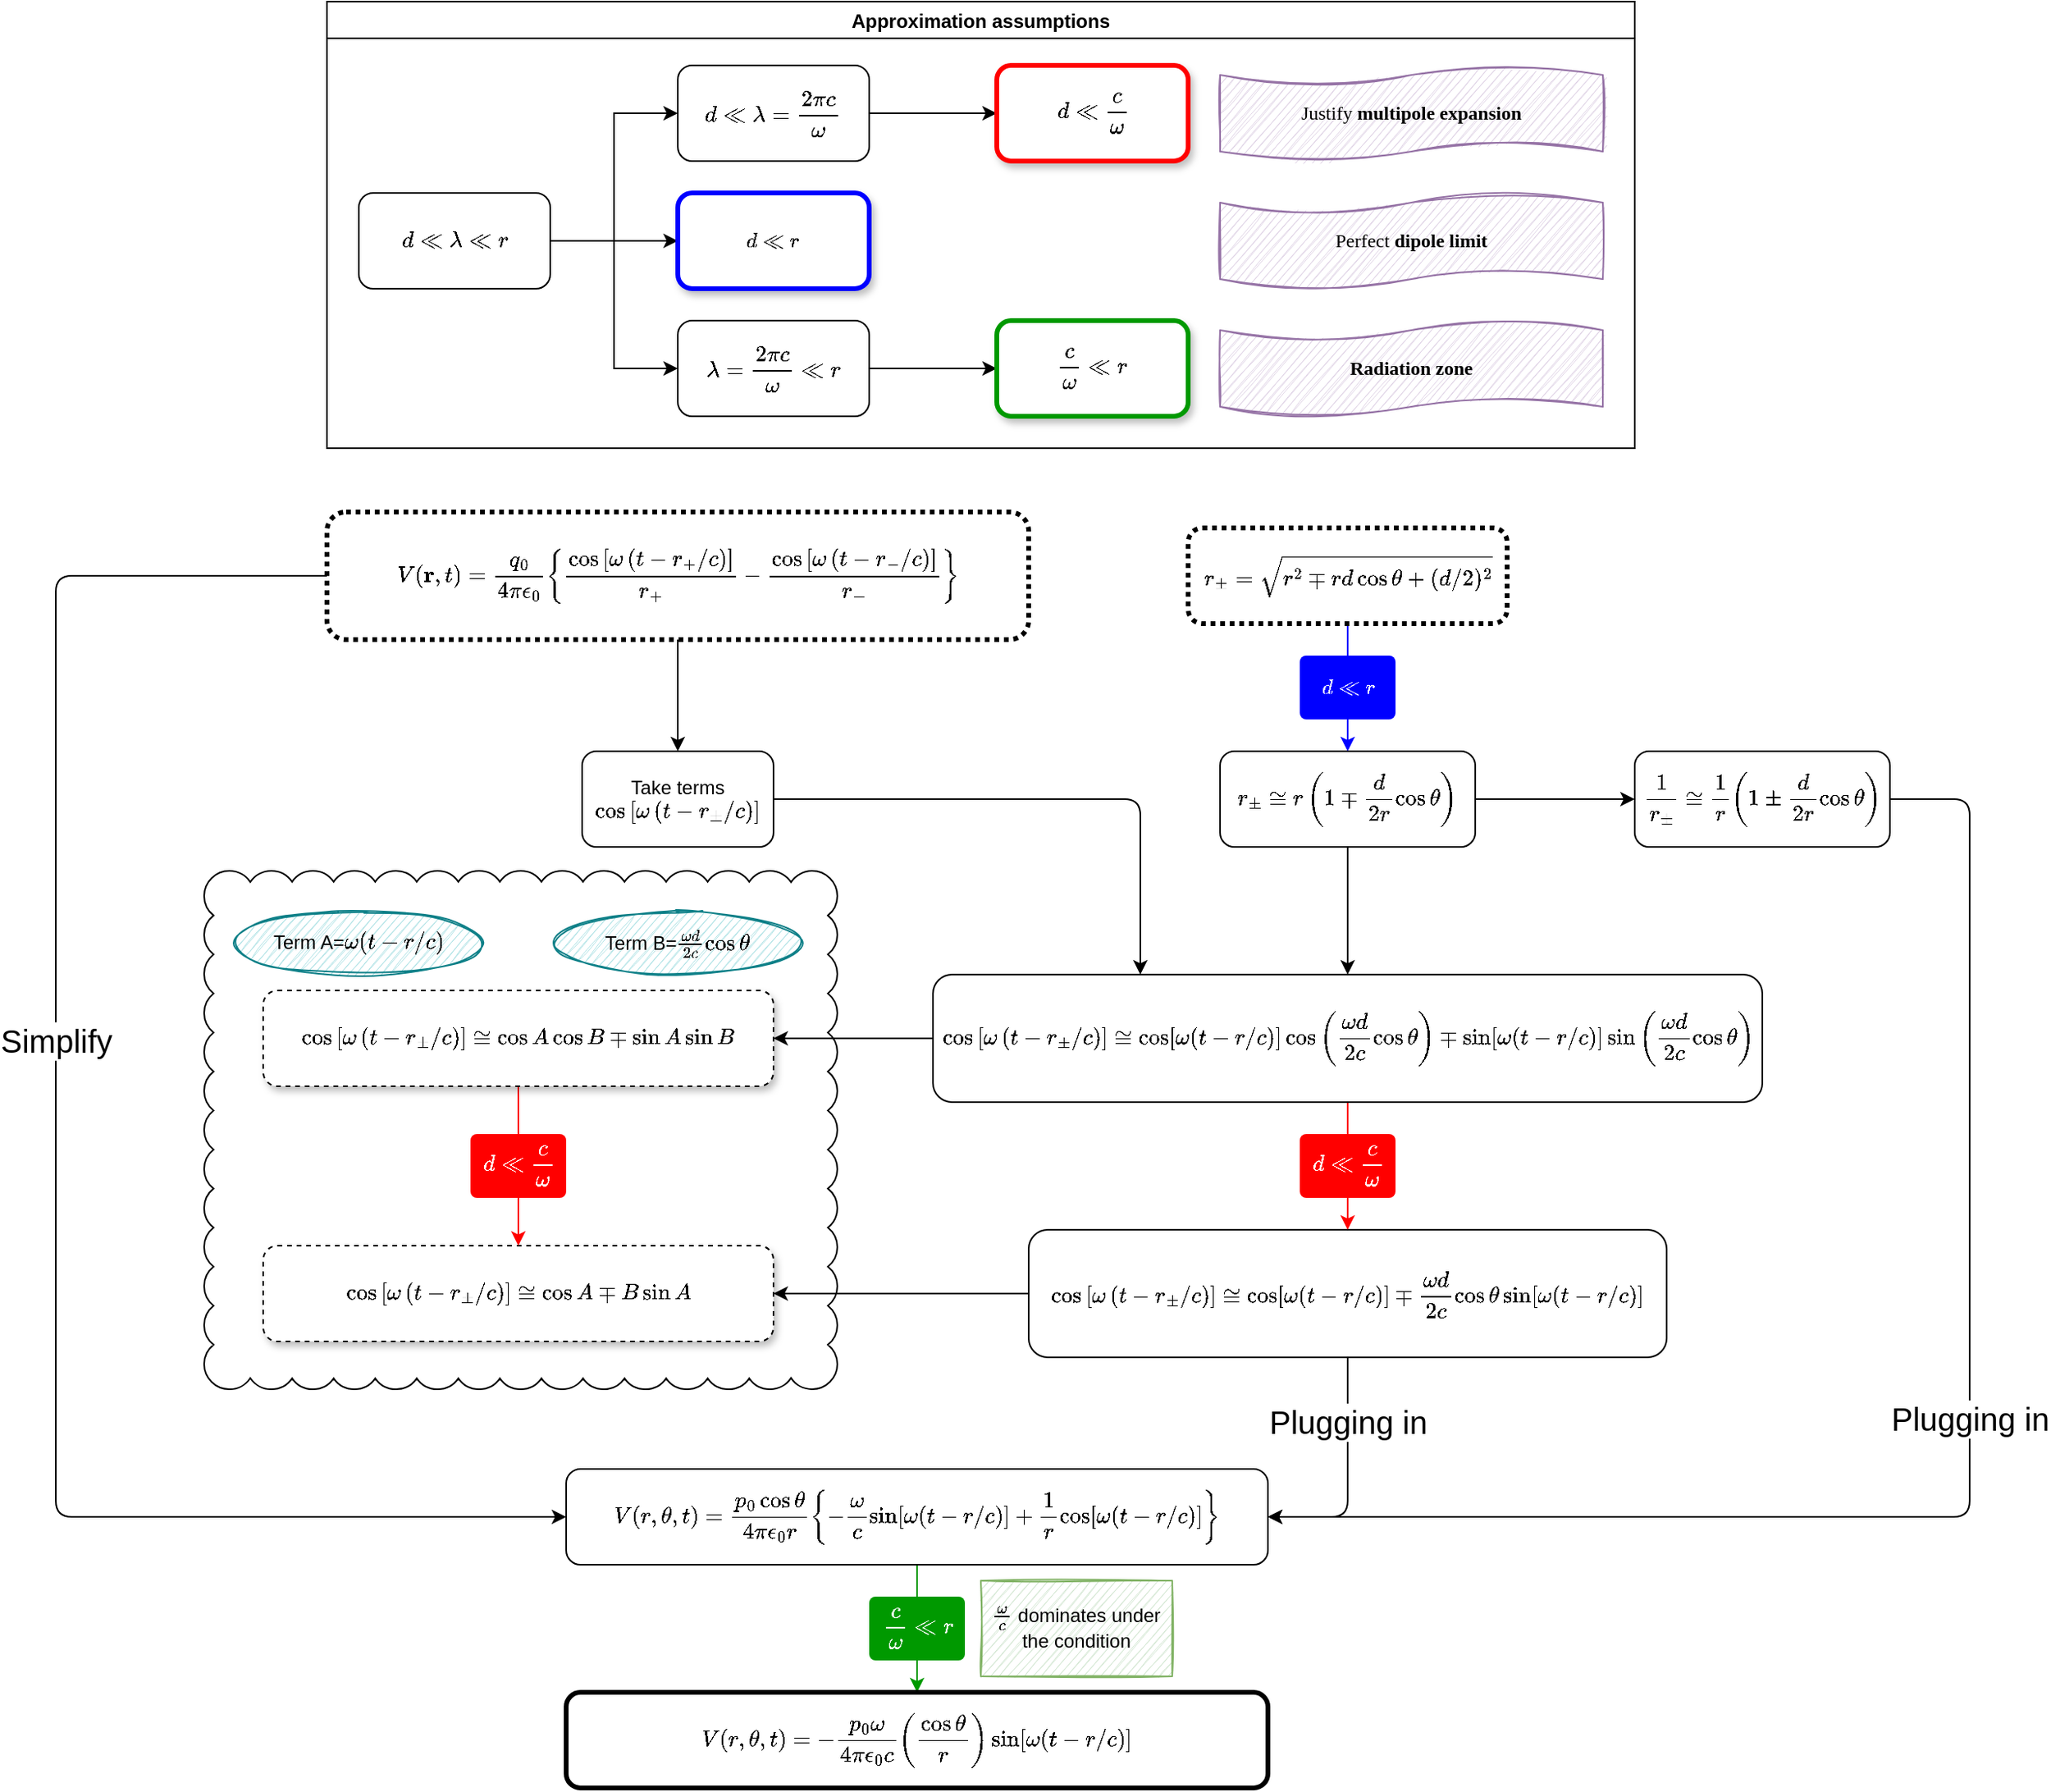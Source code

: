 <mxfile version="14.5.6" type="device"><diagram id="zrVul62lJx-7S8IOdKE7" name="Page-1"><mxGraphModel dx="924" dy="723" grid="1" gridSize="10" guides="1" tooltips="1" connect="1" arrows="1" fold="1" page="1" pageScale="1" pageWidth="827" pageHeight="1169" math="1" shadow="0"><root><mxCell id="0"/><mxCell id="1" parent="0"/><mxCell id="oBxZZGVOkpx9dGF-wP_h-3" value="" style="edgeStyle=orthogonalEdgeStyle;rounded=1;orthogonalLoop=1;jettySize=auto;html=1;fontFamily=Helvetica;fontColor=#FFFFFF;strokeColor=#0000FF;" parent="1" source="22mRr9LrkOmygqobC0lC-5" target="22mRr9LrkOmygqobC0lC-7" edge="1"><mxGeometry relative="1" as="geometry"/></mxCell><mxCell id="22mRr9LrkOmygqobC0lC-5" value="$$r_{\pm}=\sqrt{r^{2} \mp r d \cos \theta+(d / 2)^{2}}$$" style="rounded=1;whiteSpace=wrap;html=1;strokeWidth=3;dashed=1;dashPattern=1 1;" parent="1" vertex="1"><mxGeometry x="910" y="370" width="200" height="60" as="geometry"/></mxCell><mxCell id="oBxZZGVOkpx9dGF-wP_h-15" value="" style="edgeStyle=orthogonalEdgeStyle;rounded=1;orthogonalLoop=1;jettySize=auto;html=1;strokeColor=#000000;fontFamily=Helvetica;fontColor=#FFFFFF;" parent="1" source="22mRr9LrkOmygqobC0lC-6" target="oBxZZGVOkpx9dGF-wP_h-14" edge="1"><mxGeometry relative="1" as="geometry"/></mxCell><mxCell id="oBxZZGVOkpx9dGF-wP_h-31" style="edgeStyle=orthogonalEdgeStyle;rounded=1;orthogonalLoop=1;jettySize=auto;html=1;entryX=0;entryY=0.5;entryDx=0;entryDy=0;strokeColor=#000000;fontFamily=Helvetica;fontColor=#FF0000;" parent="1" source="22mRr9LrkOmygqobC0lC-6" target="22mRr9LrkOmygqobC0lC-15" edge="1"><mxGeometry relative="1" as="geometry"><Array as="points"><mxPoint x="200" y="400"/><mxPoint x="200" y="990"/></Array></mxGeometry></mxCell><mxCell id="oBxZZGVOkpx9dGF-wP_h-32" value="Simplify" style="edgeLabel;html=1;align=center;verticalAlign=middle;resizable=0;points=[];fontFamily=Helvetica;fontSize=20;" parent="oBxZZGVOkpx9dGF-wP_h-31" vertex="1" connectable="0"><mxGeometry x="-0.248" relative="1" as="geometry"><mxPoint y="54.48" as="offset"/></mxGeometry></mxCell><mxCell id="22mRr9LrkOmygqobC0lC-6" value="$$V(\mathbf{r}, t)=\frac{q_{0}&lt;br&gt;}{4 \pi \epsilon_{0}}\left\{\frac{\cos \left[\omega\left(t-r_{+} / c\right)\right]}{r_{+}}-\frac{\cos \left[\omega\left(t-r_{-} / c\right)\right]}{r_{-}}\right\}$$" style="rounded=1;whiteSpace=wrap;html=1;strokeWidth=3;dashed=1;dashPattern=1 1;" parent="1" vertex="1"><mxGeometry x="370" y="360" width="440" height="80" as="geometry"/></mxCell><mxCell id="oBxZZGVOkpx9dGF-wP_h-13" value="" style="edgeStyle=orthogonalEdgeStyle;rounded=1;orthogonalLoop=1;jettySize=auto;html=1;fontFamily=Helvetica;fontColor=#FFFFFF;" parent="1" source="22mRr9LrkOmygqobC0lC-7" target="oBxZZGVOkpx9dGF-wP_h-12" edge="1"><mxGeometry relative="1" as="geometry"/></mxCell><mxCell id="oBxZZGVOkpx9dGF-wP_h-29" value="" style="edgeStyle=orthogonalEdgeStyle;rounded=1;orthogonalLoop=1;jettySize=auto;html=1;fontFamily=Helvetica;fontColor=#FF0000;" parent="1" source="22mRr9LrkOmygqobC0lC-7" target="oBxZZGVOkpx9dGF-wP_h-28" edge="1"><mxGeometry relative="1" as="geometry"/></mxCell><mxCell id="22mRr9LrkOmygqobC0lC-7" value="$$r_{\pm} \cong r\left(1 \mp \frac{d}{2 r} \cos \theta\right)$$" style="rounded=1;whiteSpace=wrap;html=1;" parent="1" vertex="1"><mxGeometry x="930" y="510" width="160" height="60" as="geometry"/></mxCell><mxCell id="22mRr9LrkOmygqobC0lC-11" value="Term B=\(\frac{\omega d}{2 c} \cos \theta\)" style="ellipse;whiteSpace=wrap;html=1;sketch=1;shadow=0;fillColor=#b0e3e6;strokeColor=#0e8088;" parent="1" vertex="1"><mxGeometry x="510" y="610" width="160" height="40" as="geometry"/></mxCell><mxCell id="22mRr9LrkOmygqobC0lC-12" value="Term A=\(\omega(t-r / c)&lt;br&gt;\)" style="ellipse;whiteSpace=wrap;html=1;sketch=1;shadow=0;fillColor=#b0e3e6;strokeColor=#0e8088;" parent="1" vertex="1"><mxGeometry x="310" y="610" width="160" height="40" as="geometry"/></mxCell><mxCell id="oBxZZGVOkpx9dGF-wP_h-33" value="" style="edgeStyle=orthogonalEdgeStyle;rounded=1;orthogonalLoop=1;jettySize=auto;html=1;fontFamily=Helvetica;fontSize=20;fontColor=#000000;strokeColor=#009900;" parent="1" source="22mRr9LrkOmygqobC0lC-15" target="22mRr9LrkOmygqobC0lC-22" edge="1"><mxGeometry relative="1" as="geometry"/></mxCell><mxCell id="22mRr9LrkOmygqobC0lC-15" value="$$V(r, \theta, t)=\frac{p_{0} \cos \theta}{4 \pi \epsilon_{0} r}\left\{-\frac{\omega}{c} \sin [\omega(t-r / c)]+\frac{1}{r} \cos [\omega(t-r / c)]\right\}$$" style="rounded=1;whiteSpace=wrap;html=1;shadow=0;sketch=0;strokeWidth=1;perimeterSpacing=0;" parent="1" vertex="1"><mxGeometry x="520" y="960" width="440" height="60" as="geometry"/></mxCell><mxCell id="oBxZZGVOkpx9dGF-wP_h-25" style="edgeStyle=orthogonalEdgeStyle;rounded=1;orthogonalLoop=1;jettySize=auto;html=1;entryX=1;entryY=0.5;entryDx=0;entryDy=0;strokeColor=#000000;fontFamily=Helvetica;fontColor=#FFFFFF;" parent="1" source="22mRr9LrkOmygqobC0lC-19" target="22mRr9LrkOmygqobC0lC-20" edge="1"><mxGeometry relative="1" as="geometry"/></mxCell><mxCell id="oBxZZGVOkpx9dGF-wP_h-34" style="edgeStyle=orthogonalEdgeStyle;rounded=1;orthogonalLoop=1;jettySize=auto;html=1;entryX=1;entryY=0.5;entryDx=0;entryDy=0;fontFamily=Helvetica;fontSize=20;fontColor=#000000;" parent="1" source="22mRr9LrkOmygqobC0lC-19" target="22mRr9LrkOmygqobC0lC-15" edge="1"><mxGeometry relative="1" as="geometry"/></mxCell><mxCell id="oBxZZGVOkpx9dGF-wP_h-35" value="Plugging in" style="edgeLabel;html=1;align=center;verticalAlign=middle;resizable=0;points=[];fontSize=20;fontFamily=Helvetica;fontColor=#000000;" parent="oBxZZGVOkpx9dGF-wP_h-34" vertex="1" connectable="0"><mxGeometry x="-0.219" y="-2" relative="1" as="geometry"><mxPoint x="2" y="-18.33" as="offset"/></mxGeometry></mxCell><mxCell id="22mRr9LrkOmygqobC0lC-19" value="$$\cos \left[\omega\left(t-r_{\pm} / c\right)\right] \cong \cos [\omega(t-r / c)] \mp \frac{\omega d}{2 c} \cos \theta \sin [\omega(t-r / c)]$$" style="rounded=1;whiteSpace=wrap;html=1;shadow=0;sketch=0;" parent="1" vertex="1"><mxGeometry x="810" y="810" width="400" height="80" as="geometry"/></mxCell><mxCell id="22mRr9LrkOmygqobC0lC-20" value="$$\cos \left[\omega\left(t-r_{\pm} / c\right)\right]\cong&lt;br&gt;\cos A \mp B\sin A$$" style="rounded=1;whiteSpace=wrap;html=1;shadow=1;sketch=0;dashed=1;" parent="1" vertex="1"><mxGeometry x="330" y="820" width="320" height="60" as="geometry"/></mxCell><mxCell id="22mRr9LrkOmygqobC0lC-22" value="$$V(r, \theta, t)=-\frac{p_{0} \omega}{4 \pi \epsilon_{0} c}\left(\frac{\cos \theta}{r}\right) \sin [\omega(t-r / c)]$$" style="rounded=1;whiteSpace=wrap;html=1;shadow=0;sketch=0;strokeWidth=3;" parent="1" vertex="1"><mxGeometry x="520" y="1100" width="440" height="60" as="geometry"/></mxCell><mxCell id="22mRr9LrkOmygqobC0lC-43" value="" style="edgeStyle=orthogonalEdgeStyle;rounded=0;orthogonalLoop=1;jettySize=auto;html=1;entryX=0;entryY=0.5;entryDx=0;entryDy=0;" parent="1" source="22mRr9LrkOmygqobC0lC-23" target="22mRr9LrkOmygqobC0lC-50" edge="1"><mxGeometry relative="1" as="geometry"><mxPoint x="590" y="190" as="targetPoint"/></mxGeometry></mxCell><mxCell id="22mRr9LrkOmygqobC0lC-48" style="edgeStyle=orthogonalEdgeStyle;rounded=0;orthogonalLoop=1;jettySize=auto;html=1;entryX=0;entryY=0.5;entryDx=0;entryDy=0;" parent="1" source="22mRr9LrkOmygqobC0lC-23" target="22mRr9LrkOmygqobC0lC-47" edge="1"><mxGeometry relative="1" as="geometry"/></mxCell><mxCell id="22mRr9LrkOmygqobC0lC-49" style="edgeStyle=orthogonalEdgeStyle;rounded=0;orthogonalLoop=1;jettySize=auto;html=1;entryX=0;entryY=0.5;entryDx=0;entryDy=0;" parent="1" source="22mRr9LrkOmygqobC0lC-23" target="22mRr9LrkOmygqobC0lC-46" edge="1"><mxGeometry relative="1" as="geometry"/></mxCell><mxCell id="22mRr9LrkOmygqobC0lC-23" value="$$d \ll \lambda \ll r$$" style="rounded=1;whiteSpace=wrap;html=1;shadow=0;sketch=0;" parent="1" vertex="1"><mxGeometry x="390" y="160" width="120" height="60" as="geometry"/></mxCell><mxCell id="22mRr9LrkOmygqobC0lC-54" value="" style="edgeStyle=orthogonalEdgeStyle;rounded=0;orthogonalLoop=1;jettySize=auto;html=1;" parent="1" source="22mRr9LrkOmygqobC0lC-46" target="22mRr9LrkOmygqobC0lC-53" edge="1"><mxGeometry relative="1" as="geometry"/></mxCell><mxCell id="22mRr9LrkOmygqobC0lC-46" value="$$\lambda=\frac{2\pi c}{\omega}\ll r$$" style="whiteSpace=wrap;html=1;rounded=1;shadow=0;sketch=0;" parent="1" vertex="1"><mxGeometry x="590" y="240" width="120" height="60" as="geometry"/></mxCell><mxCell id="22mRr9LrkOmygqobC0lC-52" value="" style="edgeStyle=orthogonalEdgeStyle;rounded=0;orthogonalLoop=1;jettySize=auto;html=1;" parent="1" source="22mRr9LrkOmygqobC0lC-47" target="22mRr9LrkOmygqobC0lC-51" edge="1"><mxGeometry relative="1" as="geometry"/></mxCell><mxCell id="22mRr9LrkOmygqobC0lC-47" value="$$d \ll \lambda=\frac{2\pi c}{\omega}$$" style="whiteSpace=wrap;html=1;rounded=1;shadow=0;sketch=0;" parent="1" vertex="1"><mxGeometry x="590" y="80" width="120" height="60" as="geometry"/></mxCell><mxCell id="22mRr9LrkOmygqobC0lC-50" value="&lt;span style=&quot;font-size: 11px&quot;&gt;$$d\ll r$$&lt;/span&gt;" style="whiteSpace=wrap;html=1;rounded=1;shadow=1;sketch=0;glass=0;strokeWidth=3;backgroundOutline=0;resizeWidth=0;strokeColor=#0000FF;" parent="1" vertex="1"><mxGeometry x="590" y="160" width="120" height="60" as="geometry"/></mxCell><mxCell id="22mRr9LrkOmygqobC0lC-51" value="&lt;span&gt;$$d \ll\frac{c}{\omega}$$&lt;/span&gt;" style="whiteSpace=wrap;html=1;rounded=1;shadow=1;sketch=0;strokeWidth=3;strokeColor=#FF0000;" parent="1" vertex="1"><mxGeometry x="790" y="80" width="120" height="60" as="geometry"/></mxCell><mxCell id="22mRr9LrkOmygqobC0lC-53" value="&lt;span&gt;$$\frac{c}{\omega}\ll r$$&lt;/span&gt;" style="whiteSpace=wrap;html=1;rounded=1;shadow=1;sketch=0;strokeWidth=3;strokeColor=#009900;" parent="1" vertex="1"><mxGeometry x="790" y="240" width="120" height="60" as="geometry"/></mxCell><mxCell id="22mRr9LrkOmygqobC0lC-55" value="Approximation assumptions" style="swimlane;shadow=0;glass=0;rounded=0;sketch=0;labelBackgroundColor=none;labelBorderColor=none;fontFamily=Helvetica;" parent="1" vertex="1"><mxGeometry x="370" y="40" width="820" height="280" as="geometry"><mxRectangle x="60" y="40" width="190" height="23" as="alternateBounds"/></mxGeometry></mxCell><mxCell id="22mRr9LrkOmygqobC0lC-56" value="Justify&amp;nbsp;&lt;b&gt;multipole expansion&lt;/b&gt;" style="shape=tape;whiteSpace=wrap;html=1;rounded=0;shadow=0;glass=0;labelBackgroundColor=none;sketch=1;fontFamily=Lucida Console;size=0.2;fillColor=#e1d5e7;strokeColor=#9673a6;" parent="22mRr9LrkOmygqobC0lC-55" vertex="1"><mxGeometry x="560" y="40" width="240" height="60" as="geometry"/></mxCell><mxCell id="22mRr9LrkOmygqobC0lC-62" value="Perfect &lt;b&gt;dipole limit&lt;/b&gt;" style="shape=tape;whiteSpace=wrap;html=1;rounded=0;shadow=0;glass=0;labelBackgroundColor=none;sketch=1;fontFamily=Lucida Console;size=0.2;fillColor=#e1d5e7;strokeColor=#9673a6;" parent="22mRr9LrkOmygqobC0lC-55" vertex="1"><mxGeometry x="560" y="120" width="240" height="60" as="geometry"/></mxCell><mxCell id="22mRr9LrkOmygqobC0lC-63" value="&lt;b&gt;Radiation zone&lt;/b&gt;" style="shape=tape;whiteSpace=wrap;html=1;rounded=0;shadow=0;glass=0;labelBackgroundColor=none;sketch=1;fontFamily=Lucida Console;size=0.2;fillColor=#e1d5e7;strokeColor=#9673a6;" parent="22mRr9LrkOmygqobC0lC-55" vertex="1"><mxGeometry x="560" y="200" width="240" height="60" as="geometry"/></mxCell><mxCell id="oBxZZGVOkpx9dGF-wP_h-6" value="&lt;font&gt;&lt;span style=&quot;font-weight: 400&quot;&gt;$$d\ll r$$&lt;/span&gt;&lt;/font&gt;" style="dashed=0;html=1;strokeColor=none;align=center;rounded=1;arcSize=10;fontStyle=1;fontSize=11;shadow=0;glass=0;dashPattern=1 1;labelBackgroundColor=none;sketch=0;labelBorderColor=none;fillColor=#0000FF;fontColor=#FFFFFF;" parent="1" vertex="1"><mxGeometry x="980" y="450" width="60" height="40" as="geometry"/></mxCell><mxCell id="oBxZZGVOkpx9dGF-wP_h-10" value="&lt;span style=&quot;font-size: 12px; font-weight: 400;&quot;&gt;$$\frac{c}{\omega}\ll r$$&lt;/span&gt;" style="dashed=0;html=1;strokeColor=none;align=center;rounded=1;arcSize=10;fontStyle=1;fontSize=11;shadow=0;glass=0;dashPattern=1 1;labelBackgroundColor=none;sketch=0;labelBorderColor=none;fillColor=#009900;fontColor=#FFFFFF;" parent="1" vertex="1"><mxGeometry x="710" y="1040" width="60" height="40" as="geometry"/></mxCell><mxCell id="oBxZZGVOkpx9dGF-wP_h-18" value="" style="edgeStyle=orthogonalEdgeStyle;rounded=1;orthogonalLoop=1;jettySize=auto;html=1;strokeColor=#000000;fontFamily=Helvetica;fontColor=#FFFFFF;" parent="1" source="oBxZZGVOkpx9dGF-wP_h-12" target="oBxZZGVOkpx9dGF-wP_h-17" edge="1"><mxGeometry relative="1" as="geometry"/></mxCell><mxCell id="oBxZZGVOkpx9dGF-wP_h-19" style="edgeStyle=orthogonalEdgeStyle;rounded=1;orthogonalLoop=1;jettySize=auto;html=1;entryX=0.5;entryY=0;entryDx=0;entryDy=0;fontFamily=Helvetica;fontColor=#FFFFFF;strokeColor=#FF0000;" parent="1" source="oBxZZGVOkpx9dGF-wP_h-12" target="22mRr9LrkOmygqobC0lC-19" edge="1"><mxGeometry relative="1" as="geometry"><Array as="points"><mxPoint x="1010" y="800"/><mxPoint x="1010" y="800"/></Array></mxGeometry></mxCell><mxCell id="oBxZZGVOkpx9dGF-wP_h-12" value="$$\cos \left[\omega\left(t-r_{\pm} / c\right)\right]\cong&lt;br&gt;\cos [\omega(t-r / c)] \cos \left(\frac{\omega d}{2 c} \cos \theta\right)\mp \sin [\omega(t-r / c)] \sin \left(\frac{\omega d}{2 c} \cos \theta\right)$$" style="rounded=1;whiteSpace=wrap;html=1;" parent="1" vertex="1"><mxGeometry x="750" y="650" width="520" height="80" as="geometry"/></mxCell><mxCell id="oBxZZGVOkpx9dGF-wP_h-24" style="edgeStyle=orthogonalEdgeStyle;rounded=1;orthogonalLoop=1;jettySize=auto;html=1;entryX=0.25;entryY=0;entryDx=0;entryDy=0;strokeColor=#000000;fontFamily=Helvetica;fontColor=#FFFFFF;" parent="1" source="oBxZZGVOkpx9dGF-wP_h-14" target="oBxZZGVOkpx9dGF-wP_h-12" edge="1"><mxGeometry relative="1" as="geometry"/></mxCell><mxCell id="oBxZZGVOkpx9dGF-wP_h-14" value="Take terms \(\cos \left[\omega\left(t-r_{\pm} / c\right)\right]\)" style="whiteSpace=wrap;html=1;rounded=1;strokeWidth=1;" parent="1" vertex="1"><mxGeometry x="530" y="510" width="120" height="60" as="geometry"/></mxCell><mxCell id="oBxZZGVOkpx9dGF-wP_h-27" style="edgeStyle=orthogonalEdgeStyle;rounded=1;orthogonalLoop=1;jettySize=auto;html=1;entryX=0.5;entryY=0;entryDx=0;entryDy=0;fontFamily=Helvetica;fontColor=#FFFFFF;strokeColor=#FF0000;" parent="1" source="oBxZZGVOkpx9dGF-wP_h-17" target="22mRr9LrkOmygqobC0lC-20" edge="1"><mxGeometry relative="1" as="geometry"/></mxCell><mxCell id="oBxZZGVOkpx9dGF-wP_h-17" value="$$\cos \left[\omega\left(t-r_{\pm} / c\right)\right]\cong&lt;br&gt;\cos A \cos B\mp \sin A \sin B$$" style="rounded=1;whiteSpace=wrap;html=1;shadow=1;sketch=0;dashed=1;" parent="1" vertex="1"><mxGeometry x="330" y="660" width="320" height="60" as="geometry"/></mxCell><mxCell id="oBxZZGVOkpx9dGF-wP_h-20" value="&lt;span style=&quot;font-size: 12px; font-weight: 400;&quot;&gt;$$d \ll\frac{c}{\omega}$$&lt;/span&gt;" style="dashed=0;html=1;strokeColor=none;align=center;rounded=1;arcSize=10;fontStyle=1;fontSize=11;shadow=0;glass=0;dashPattern=1 1;labelBackgroundColor=none;sketch=0;fillColor=#FF0000;fontColor=#FFFFFF;labelBorderColor=none;" parent="1" vertex="1"><mxGeometry x="980" y="750" width="60" height="40" as="geometry"/></mxCell><mxCell id="oBxZZGVOkpx9dGF-wP_h-23" value="&lt;span style=&quot;font-size: 12px; font-weight: 400;&quot;&gt;$$d \ll\frac{c}{\omega}$$&lt;/span&gt;" style="dashed=1;html=1;strokeColor=none;align=center;rounded=1;arcSize=10;fontStyle=1;fontSize=11;shadow=0;glass=0;labelBackgroundColor=none;sketch=0;fillColor=#FF0000;fontColor=#FFFFFF;labelBorderColor=none;" parent="1" vertex="1"><mxGeometry x="460" y="750" width="60" height="40" as="geometry"/></mxCell><mxCell id="oBxZZGVOkpx9dGF-wP_h-36" style="edgeStyle=orthogonalEdgeStyle;rounded=1;orthogonalLoop=1;jettySize=auto;html=1;strokeColor=#000000;fontFamily=Helvetica;fontSize=20;fontColor=#000000;" parent="1" source="oBxZZGVOkpx9dGF-wP_h-28" edge="1"><mxGeometry relative="1" as="geometry"><mxPoint x="960" y="990" as="targetPoint"/><Array as="points"><mxPoint x="1400" y="540"/><mxPoint x="1400" y="990"/></Array></mxGeometry></mxCell><mxCell id="oBxZZGVOkpx9dGF-wP_h-28" value="$$\frac{1}{r_{\pm}} \cong \frac{1}{r}\left(1 \pm \frac{d}{2 r} \cos \theta\right)$$" style="whiteSpace=wrap;html=1;rounded=1;" parent="1" vertex="1"><mxGeometry x="1190" y="510" width="160" height="60" as="geometry"/></mxCell><mxCell id="oBxZZGVOkpx9dGF-wP_h-37" value="Plugging in" style="edgeLabel;html=1;align=center;verticalAlign=middle;resizable=0;points=[];fontSize=20;fontFamily=Helvetica;fontColor=#000000;" parent="1" vertex="1" connectable="0"><mxGeometry x="1400.0" y="930.003" as="geometry"><mxPoint y="-2" as="offset"/></mxGeometry></mxCell><mxCell id="oBxZZGVOkpx9dGF-wP_h-42" value="" style="whiteSpace=wrap;html=1;shape=mxgraph.basic.cloud_rect;rounded=0;shadow=0;glass=0;labelBackgroundColor=none;sketch=0;strokeColor=#000000;strokeWidth=1;fillColor=none;gradientColor=none;fontFamily=Helvetica;fontSize=20;fontColor=#000000;" parent="1" vertex="1"><mxGeometry x="293" y="585" width="397" height="325" as="geometry"/></mxCell><mxCell id="KNHD-8h7AXGqao3ujTQK-2" value="\(\frac{\omega}{c}\) dominates under the condition" style="rounded=0;whiteSpace=wrap;html=1;fillColor=#d5e8d4;sketch=1;strokeColor=#82b366;" vertex="1" parent="1"><mxGeometry x="780" y="1030" width="120" height="60" as="geometry"/></mxCell></root></mxGraphModel></diagram></mxfile>